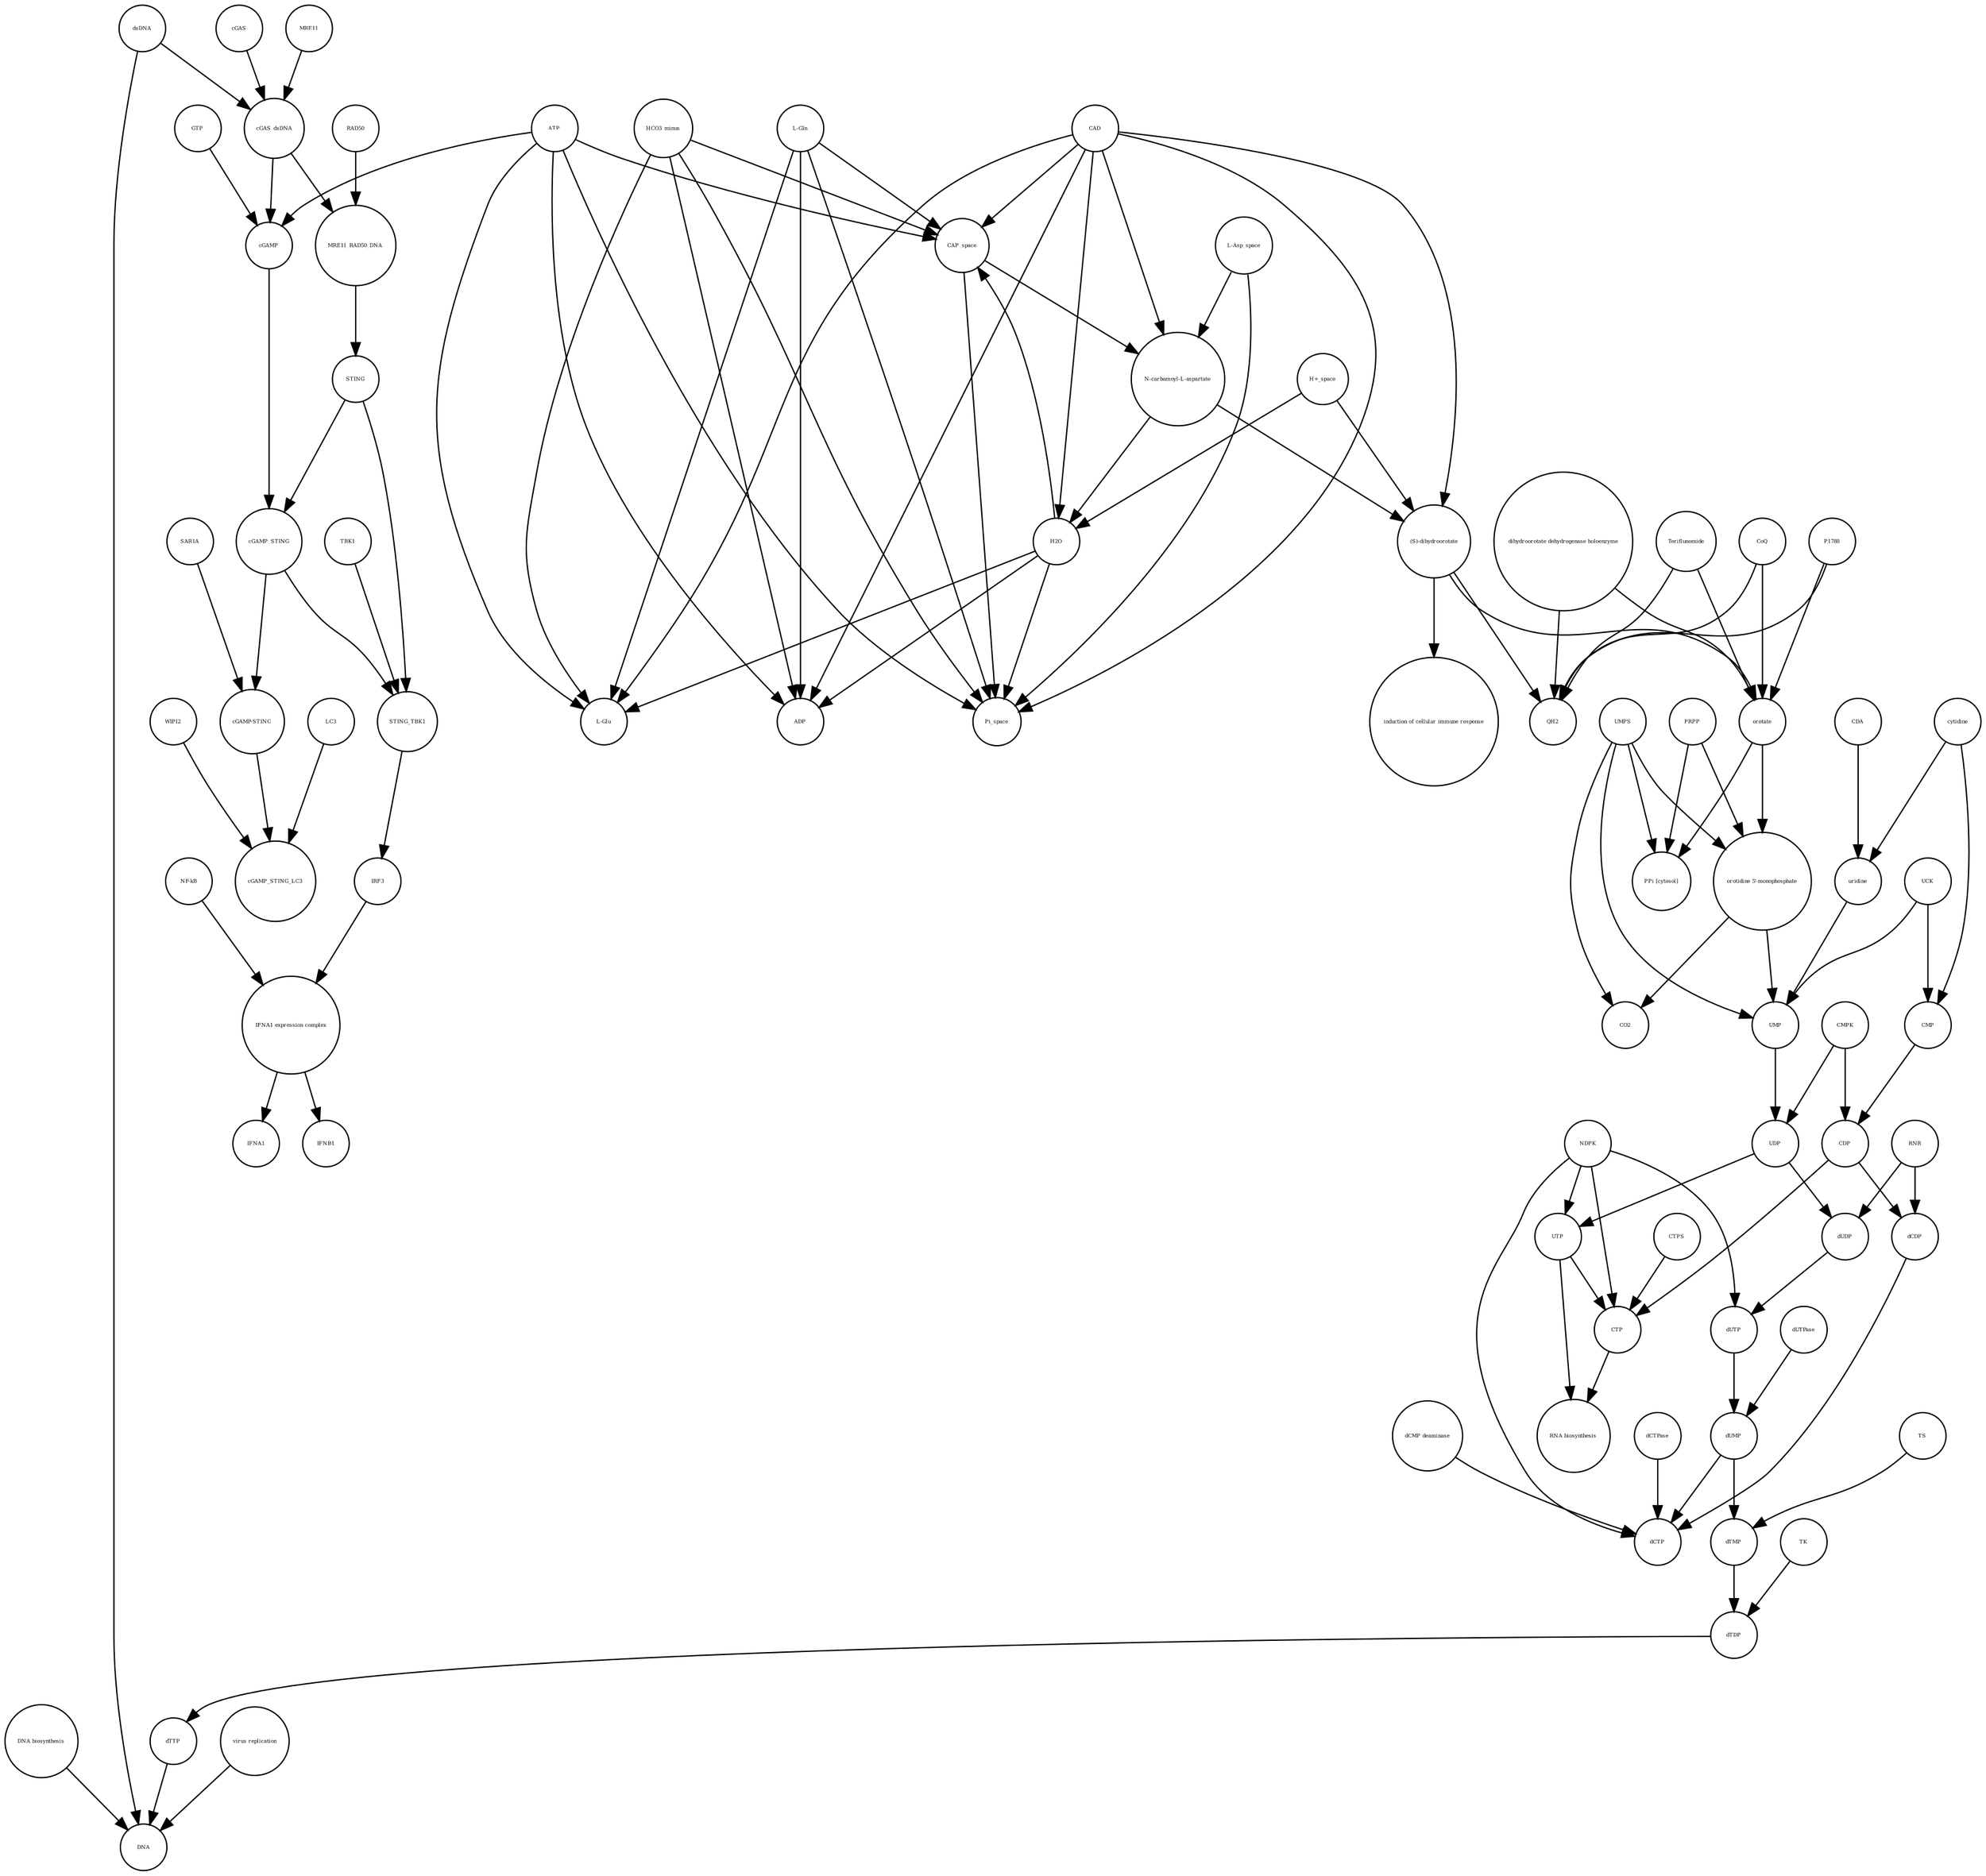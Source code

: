 strict digraph  {
UTP [annotation="", bipartite=0, cls="simple chemical", fontsize=4, label=UTP, shape=circle];
"RNA biosynthesis" [annotation="urn_miriam_obo.go_GO%3A0032774", bipartite=0, cls=phenotype, fontsize=4, label="RNA biosynthesis", shape=circle];
CTP [annotation="", bipartite=0, cls="simple chemical", fontsize=4, label=CTP, shape=circle];
"(S)-dihydroorotate" [annotation="", bipartite=0, cls="simple chemical", fontsize=4, label="(S)-dihydroorotate", shape=circle];
"induction of cellular immune response" [annotation="", bipartite=0, cls=phenotype, fontsize=4, label="induction of cellular immune response", shape=circle];
UCK [annotation="", bipartite=0, cls=macromolecule, fontsize=4, label=UCK, shape=circle];
HCO3_minus [annotation="", bipartite=0, cls="simple chemical", fontsize=4, label=HCO3_minus, shape=circle];
CMP [annotation="", bipartite=0, cls="simple chemical", fontsize=4, label=CMP, shape=circle];
CMPK [annotation="", bipartite=0, cls=macromolecule, fontsize=4, label=CMPK, shape=circle];
IRF3 [annotation="", bipartite=0, cls="macromolecule multimer", fontsize=4, label=IRF3, shape=circle];
"L-Asp_space" [annotation="", bipartite=0, cls="simple chemical", fontsize=4, label="L-Asp_space", shape=circle];
P1788 [annotation="", bipartite=0, cls="simple chemical", fontsize=4, label=P1788, shape=circle];
MRE11_RAD50_DNA [annotation="", bipartite=0, cls=complex, fontsize=4, label=MRE11_RAD50_DNA, shape=circle];
"PPi [cytosol]" [annotation="", bipartite=0, cls="simple chemical", fontsize=4, label="PPi [cytosol]", shape=circle];
RNR [annotation="", bipartite=0, cls=macromolecule, fontsize=4, label=RNR, shape=circle];
STING [annotation="", bipartite=0, cls="macromolecule multimer", fontsize=4, label=STING, shape=circle];
"DNA biosynthesis" [annotation="urn_miriam_obo.go_GO%3A0071897", bipartite=0, cls=phenotype, fontsize=4, label="DNA biosynthesis", shape=circle];
RAD50 [annotation="", bipartite=0, cls="macromolecule multimer", fontsize=4, label=RAD50, shape=circle];
SAR1A [annotation="", bipartite=0, cls=macromolecule, fontsize=4, label=SAR1A, shape=circle];
CAD [annotation="", bipartite=0, cls=macromolecule, fontsize=4, label=CAD, shape=circle];
dTDP [annotation="", bipartite=0, cls="simple chemical", fontsize=4, label=dTDP, shape=circle];
CDP [annotation="", bipartite=0, cls="simple chemical", fontsize=4, label=CDP, shape=circle];
STING_TBK1 [annotation="", bipartite=0, cls=complex, fontsize=4, label=STING_TBK1, shape=circle];
PRPP [annotation="", bipartite=0, cls="simple chemical", fontsize=4, label=PRPP, shape=circle];
ATP [annotation="", bipartite=0, cls="simple chemical", fontsize=4, label=ATP, shape=circle];
CO2 [annotation="", bipartite=0, cls="simple chemical", fontsize=4, label=CO2, shape=circle];
dUTPase [annotation="", bipartite=0, cls=macromolecule, fontsize=4, label=dUTPase, shape=circle];
dCTPase [annotation="", bipartite=0, cls=macromolecule, fontsize=4, label=dCTPase, shape=circle];
"L-Glu" [annotation="", bipartite=0, cls="simple chemical", fontsize=4, label="L-Glu", shape=circle];
MRE11 [annotation="", bipartite=0, cls="macromolecule multimer", fontsize=4, label=MRE11, shape=circle];
LC3 [annotation="", bipartite=0, cls=macromolecule, fontsize=4, label=LC3, shape=circle];
dTMP [annotation="", bipartite=0, cls="simple chemical", fontsize=4, label=dTMP, shape=circle];
WIPI2 [annotation="", bipartite=0, cls=macromolecule, fontsize=4, label=WIPI2, shape=circle];
dsDNA [annotation="", bipartite=0, cls="simple chemical", fontsize=4, label=dsDNA, shape=circle];
dCDP [annotation="", bipartite=0, cls="simple chemical", fontsize=4, label=dCDP, shape=circle];
uridine [annotation="", bipartite=0, cls="simple chemical", fontsize=4, label=uridine, shape=circle];
H2O [annotation="", bipartite=0, cls="simple chemical", fontsize=4, label=H2O, shape=circle];
dUDP [annotation="", bipartite=0, cls="simple chemical", fontsize=4, label=dUDP, shape=circle];
dUMP [annotation="", bipartite=0, cls="simple chemical", fontsize=4, label=dUMP, shape=circle];
IFNB1 [annotation="", bipartite=0, cls="nucleic acid feature", fontsize=4, label=IFNB1, shape=circle];
"IFNA1 expression complex" [annotation="", bipartite=0, cls=complex, fontsize=4, label="IFNA1 expression complex", shape=circle];
"dihydroorotate dehydrogenase holoenzyme" [annotation="", bipartite=0, cls="simple chemical", fontsize=4, label="dihydroorotate dehydrogenase holoenzyme", shape=circle];
"L-Gln" [annotation="", bipartite=0, cls="simple chemical", fontsize=4, label="L-Gln", shape=circle];
cGAMP [annotation="", bipartite=0, cls="simple chemical", fontsize=4, label=cGAMP, shape=circle];
IFNA1 [annotation="", bipartite=0, cls="nucleic acid feature", fontsize=4, label=IFNA1, shape=circle];
TS [annotation="", bipartite=0, cls=macromolecule, fontsize=4, label=TS, shape=circle];
TK [annotation="", bipartite=0, cls=macromolecule, fontsize=4, label=TK, shape=circle];
dUTP [annotation="", bipartite=0, cls="simple chemical", fontsize=4, label=dUTP, shape=circle];
CAP_space [annotation="", bipartite=0, cls="simple chemical", fontsize=4, label=CAP_space, shape=circle];
"dCMP deaminase" [annotation="", bipartite=0, cls=macromolecule, fontsize=4, label="dCMP deaminase", shape=circle];
cGAMP_STING [annotation="", bipartite=0, cls=complex, fontsize=4, label=cGAMP_STING, shape=circle];
"N-carbamoyl-L-aspartate" [annotation="", bipartite=0, cls="simple chemical", fontsize=4, label="N-carbamoyl-L-aspartate", shape=circle];
"virus replication" [annotation="", bipartite=0, cls=phenotype, fontsize=4, label="virus replication", shape=circle];
"cGAMP-STING" [annotation="", bipartite=0, cls=complex, fontsize=4, label="cGAMP-STING", shape=circle];
orotate [annotation="", bipartite=0, cls="simple chemical", fontsize=4, label=orotate, shape=circle];
CDA [annotation="", bipartite=0, cls=macromolecule, fontsize=4, label=CDA, shape=circle];
UDP [annotation="", bipartite=0, cls="simple chemical", fontsize=4, label=UDP, shape=circle];
Teriflunomide [annotation="", bipartite=0, cls="simple chemical", fontsize=4, label=Teriflunomide, shape=circle];
dTTP [annotation="", bipartite=0, cls="simple chemical", fontsize=4, label=dTTP, shape=circle];
cGAMP_STING_LC3 [annotation="", bipartite=0, cls=complex, fontsize=4, label=cGAMP_STING_LC3, shape=circle];
CoQ [annotation="", bipartite=0, cls="simple chemical", fontsize=4, label=CoQ, shape=circle];
QH2 [annotation="", bipartite=0, cls="simple chemical", fontsize=4, label=QH2, shape=circle];
"orotidine 5'-monophosphate" [annotation="", bipartite=0, cls="simple chemical", fontsize=4, label="orotidine 5'-monophosphate", shape=circle];
DNA [annotation="", bipartite=0, cls="nucleic acid feature", fontsize=4, label=DNA, shape=circle];
cGAS [annotation="", bipartite=0, cls=macromolecule, fontsize=4, label=cGAS, shape=circle];
cytidine [annotation="", bipartite=0, cls="simple chemical", fontsize=4, label=cytidine, shape=circle];
NDPK [annotation="", bipartite=0, cls=macromolecule, fontsize=4, label=NDPK, shape=circle];
UMPS [annotation="", bipartite=0, cls="macromolecule multimer", fontsize=4, label=UMPS, shape=circle];
"H+_space" [annotation="", bipartite=0, cls="simple chemical", fontsize=4, label="H+_space", shape=circle];
ADP [annotation="", bipartite=0, cls="simple chemical", fontsize=4, label=ADP, shape=circle];
dCTP [annotation="", bipartite=0, cls="simple chemical", fontsize=4, label=dCTP, shape=circle];
GTP [annotation="", bipartite=0, cls="simple chemical", fontsize=4, label=GTP, shape=circle];
Pi_space [annotation="", bipartite=0, cls="simple chemical", fontsize=4, label=Pi_space, shape=circle];
TBK1 [annotation="", bipartite=0, cls=macromolecule, fontsize=4, label=TBK1, shape=circle];
"NF-kB" [annotation="", bipartite=0, cls=complex, fontsize=4, label="NF-kB", shape=circle];
CTPS [annotation="", bipartite=0, cls=macromolecule, fontsize=4, label=CTPS, shape=circle];
cGAS_dsDNA [annotation="", bipartite=0, cls=complex, fontsize=4, label=cGAS_dsDNA, shape=circle];
UMP [annotation="", bipartite=0, cls="simple chemical", fontsize=4, label=UMP, shape=circle];
UTP -> "RNA biosynthesis"  [annotation="", interaction_type="necessary stimulation"];
UTP -> CTP  [annotation="", interaction_type=production];
CTP -> "RNA biosynthesis"  [annotation="", interaction_type="necessary stimulation"];
"(S)-dihydroorotate" -> "induction of cellular immune response"  [annotation="", interaction_type="necessary stimulation"];
"(S)-dihydroorotate" -> orotate  [annotation="", interaction_type=production];
"(S)-dihydroorotate" -> QH2  [annotation="", interaction_type=production];
UCK -> CMP  [annotation="", interaction_type=catalysis];
UCK -> UMP  [annotation="", interaction_type=catalysis];
HCO3_minus -> ADP  [annotation="", interaction_type=production];
HCO3_minus -> CAP_space  [annotation="", interaction_type=production];
HCO3_minus -> Pi_space  [annotation="", interaction_type=production];
HCO3_minus -> "L-Glu"  [annotation="", interaction_type=production];
CMP -> CDP  [annotation="", interaction_type=production];
CMPK -> CDP  [annotation="", interaction_type=catalysis];
CMPK -> UDP  [annotation="", interaction_type=catalysis];
IRF3 -> "IFNA1 expression complex"  [annotation="", interaction_type=production];
"L-Asp_space" -> "N-carbamoyl-L-aspartate"  [annotation="", interaction_type=production];
"L-Asp_space" -> Pi_space  [annotation="", interaction_type=production];
P1788 -> orotate  [annotation=urn_miriam_reactome_REACT_1698, interaction_type=inhibition];
P1788 -> QH2  [annotation=urn_miriam_reactome_REACT_1698, interaction_type=inhibition];
MRE11_RAD50_DNA -> STING  [annotation="", interaction_type=catalysis];
RNR -> dUDP  [annotation="", interaction_type=catalysis];
RNR -> dCDP  [annotation="", interaction_type=catalysis];
STING -> STING_TBK1  [annotation="", interaction_type=production];
STING -> cGAMP_STING  [annotation="", interaction_type=production];
"DNA biosynthesis" -> DNA  [annotation="", interaction_type=catalysis];
RAD50 -> MRE11_RAD50_DNA  [annotation="", interaction_type=production];
SAR1A -> "cGAMP-STING"  [annotation="", interaction_type=catalysis];
CAD -> "N-carbamoyl-L-aspartate"  [annotation=urn_miriam_reactome_REACT_1698, interaction_type=catalysis];
CAD -> Pi_space  [annotation=urn_miriam_reactome_REACT_1698, interaction_type=catalysis];
CAD -> CAP_space  [annotation=urn_miriam_reactome_REACT_1698, interaction_type=catalysis];
CAD -> ADP  [annotation=urn_miriam_reactome_REACT_1698, interaction_type=catalysis];
CAD -> "L-Glu"  [annotation=urn_miriam_reactome_REACT_1698, interaction_type=catalysis];
CAD -> H2O  [annotation=urn_miriam_reactome_REACT_1698, interaction_type=catalysis];
CAD -> "(S)-dihydroorotate"  [annotation=urn_miriam_reactome_REACT_1698, interaction_type=catalysis];
dTDP -> dTTP  [annotation="", interaction_type=production];
CDP -> dCDP  [annotation="", interaction_type=production];
CDP -> CTP  [annotation="", interaction_type=production];
STING_TBK1 -> IRF3  [annotation="", interaction_type=catalysis];
PRPP -> "PPi [cytosol]"  [annotation="", interaction_type=production];
PRPP -> "orotidine 5'-monophosphate"  [annotation="", interaction_type=production];
ATP -> "L-Glu"  [annotation="", interaction_type=production];
ATP -> CAP_space  [annotation="", interaction_type=production];
ATP -> ADP  [annotation="", interaction_type=production];
ATP -> Pi_space  [annotation="", interaction_type=production];
ATP -> cGAMP  [annotation="", interaction_type=production];
dUTPase -> dUMP  [annotation="", interaction_type=catalysis];
dCTPase -> dCTP  [annotation="", interaction_type=catalysis];
MRE11 -> cGAS_dsDNA  [annotation="", interaction_type=production];
LC3 -> cGAMP_STING_LC3  [annotation="", interaction_type=production];
dTMP -> dTDP  [annotation="", interaction_type=production];
WIPI2 -> cGAMP_STING_LC3  [annotation="", interaction_type=catalysis];
dsDNA -> cGAS_dsDNA  [annotation="", interaction_type=production];
dsDNA -> DNA  [annotation="", interaction_type=production];
dCDP -> dCTP  [annotation="", interaction_type=production];
uridine -> UMP  [annotation="", interaction_type=production];
H2O -> ADP  [annotation="", interaction_type=production];
H2O -> CAP_space  [annotation="", interaction_type=production];
H2O -> Pi_space  [annotation="", interaction_type=production];
H2O -> "L-Glu"  [annotation="", interaction_type=production];
dUDP -> dUTP  [annotation="", interaction_type=production];
dUMP -> dTMP  [annotation="", interaction_type=production];
dUMP -> dCTP  [annotation="", interaction_type=production];
"IFNA1 expression complex" -> IFNB1  [annotation="", interaction_type=stimulation];
"IFNA1 expression complex" -> IFNA1  [annotation="", interaction_type=stimulation];
"dihydroorotate dehydrogenase holoenzyme" -> orotate  [annotation=urn_miriam_reactome_REACT_1698, interaction_type=catalysis];
"dihydroorotate dehydrogenase holoenzyme" -> QH2  [annotation=urn_miriam_reactome_REACT_1698, interaction_type=catalysis];
"L-Gln" -> ADP  [annotation="", interaction_type=production];
"L-Gln" -> CAP_space  [annotation="", interaction_type=production];
"L-Gln" -> Pi_space  [annotation="", interaction_type=production];
"L-Gln" -> "L-Glu"  [annotation="", interaction_type=production];
cGAMP -> cGAMP_STING  [annotation="", interaction_type=production];
TS -> dTMP  [annotation="", interaction_type=catalysis];
TK -> dTDP  [annotation="", interaction_type=catalysis];
dUTP -> dUMP  [annotation="", interaction_type=production];
CAP_space -> "N-carbamoyl-L-aspartate"  [annotation="", interaction_type=production];
CAP_space -> Pi_space  [annotation="", interaction_type=production];
"dCMP deaminase" -> dCTP  [annotation="", interaction_type=catalysis];
cGAMP_STING -> "cGAMP-STING"  [annotation="", interaction_type=production];
cGAMP_STING -> STING_TBK1  [annotation="", interaction_type=production];
"N-carbamoyl-L-aspartate" -> "(S)-dihydroorotate"  [annotation="", interaction_type=production];
"N-carbamoyl-L-aspartate" -> H2O  [annotation="", interaction_type=production];
"virus replication" -> DNA  [annotation="", interaction_type=inhibition];
"cGAMP-STING" -> cGAMP_STING_LC3  [annotation="", interaction_type=production];
orotate -> "PPi [cytosol]"  [annotation="", interaction_type=production];
orotate -> "orotidine 5'-monophosphate"  [annotation="", interaction_type=production];
CDA -> uridine  [annotation="", interaction_type=catalysis];
UDP -> dUDP  [annotation="", interaction_type=production];
UDP -> UTP  [annotation="", interaction_type=production];
Teriflunomide -> orotate  [annotation=urn_miriam_reactome_REACT_1698, interaction_type=inhibition];
Teriflunomide -> QH2  [annotation=urn_miriam_reactome_REACT_1698, interaction_type=inhibition];
dTTP -> DNA  [annotation="", interaction_type=production];
CoQ -> orotate  [annotation="", interaction_type=production];
CoQ -> QH2  [annotation="", interaction_type=production];
"orotidine 5'-monophosphate" -> CO2  [annotation="", interaction_type=production];
"orotidine 5'-monophosphate" -> UMP  [annotation="", interaction_type=production];
cGAS -> cGAS_dsDNA  [annotation="", interaction_type=production];
cytidine -> uridine  [annotation="", interaction_type=production];
cytidine -> CMP  [annotation="", interaction_type=production];
NDPK -> dUTP  [annotation="", interaction_type=catalysis];
NDPK -> UTP  [annotation="", interaction_type=catalysis];
NDPK -> dCTP  [annotation="", interaction_type=catalysis];
NDPK -> CTP  [annotation="", interaction_type=catalysis];
UMPS -> CO2  [annotation=urn_miriam_reactome_REACT_1698, interaction_type=catalysis];
UMPS -> UMP  [annotation=urn_miriam_reactome_REACT_1698, interaction_type=catalysis];
UMPS -> "PPi [cytosol]"  [annotation=urn_miriam_reactome_REACT_1698, interaction_type=catalysis];
UMPS -> "orotidine 5'-monophosphate"  [annotation=urn_miriam_reactome_REACT_1698, interaction_type=catalysis];
"H+_space" -> "(S)-dihydroorotate"  [annotation="", interaction_type=production];
"H+_space" -> H2O  [annotation="", interaction_type=production];
GTP -> cGAMP  [annotation="", interaction_type=production];
TBK1 -> STING_TBK1  [annotation="", interaction_type=production];
"NF-kB" -> "IFNA1 expression complex"  [annotation="", interaction_type=production];
CTPS -> CTP  [annotation="", interaction_type=catalysis];
cGAS_dsDNA -> MRE11_RAD50_DNA  [annotation="", interaction_type=production];
cGAS_dsDNA -> cGAMP  [annotation="", interaction_type=catalysis];
UMP -> UDP  [annotation="", interaction_type=production];
}
